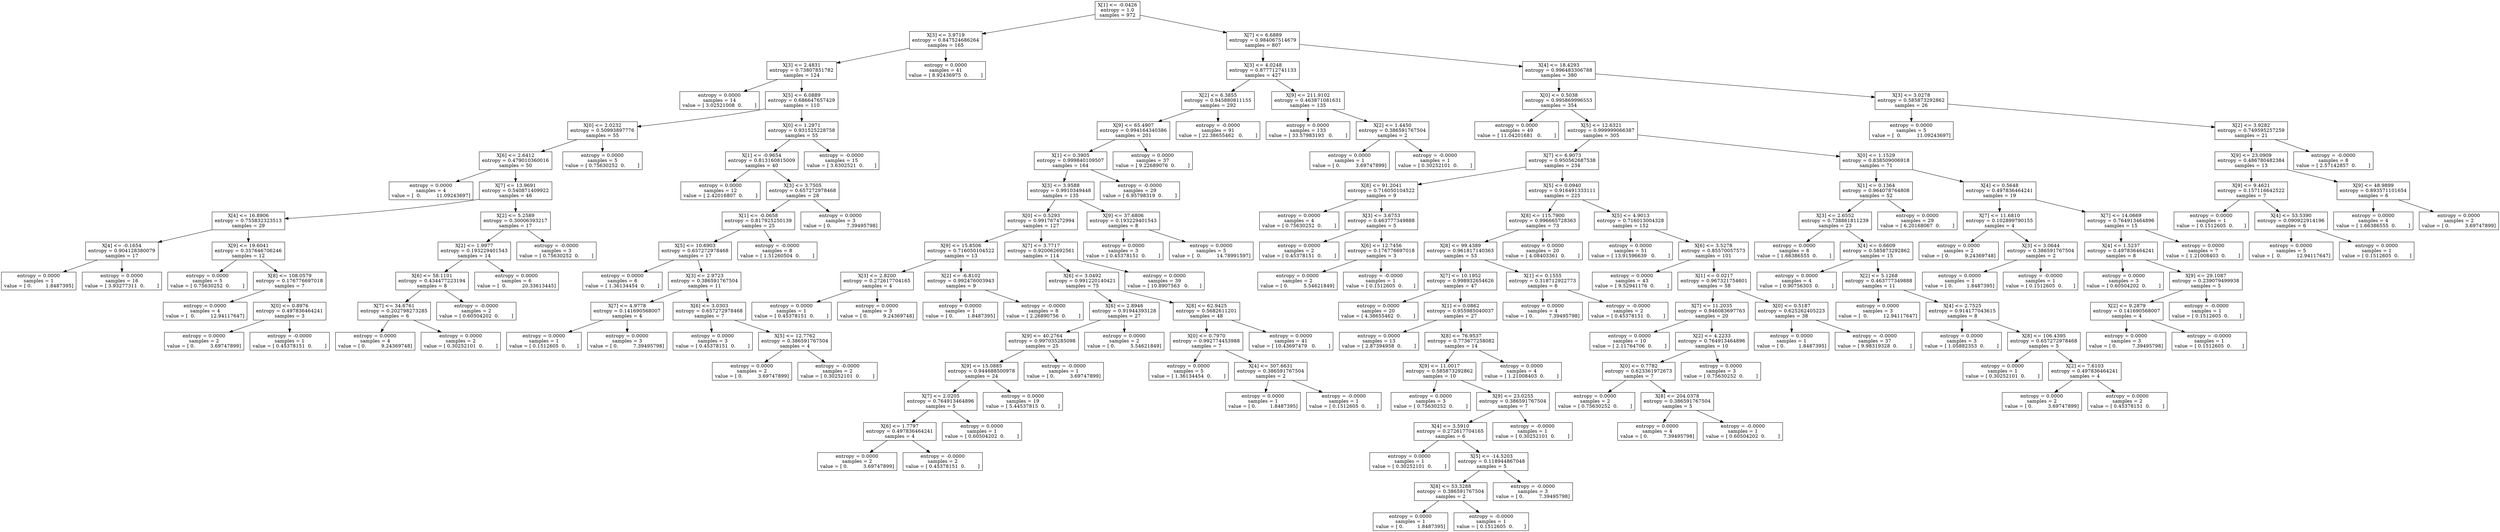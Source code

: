 digraph Tree {
0 [label="X[1] <= -0.0426\nentropy = 1.0\nsamples = 972", shape="box"] ;
1 [label="X[3] <= 3.9719\nentropy = 0.847524686264\nsamples = 165", shape="box"] ;
0 -> 1 ;
2 [label="X[3] <= 2.4831\nentropy = 0.73807851782\nsamples = 124", shape="box"] ;
1 -> 2 ;
3 [label="entropy = 0.0000\nsamples = 14\nvalue = [ 3.02521008  0.        ]", shape="box"] ;
2 -> 3 ;
4 [label="X[5] <= 6.0889\nentropy = 0.686647657429\nsamples = 110", shape="box"] ;
2 -> 4 ;
5 [label="X[0] <= 2.0232\nentropy = 0.50993897776\nsamples = 55", shape="box"] ;
4 -> 5 ;
6 [label="X[6] <= 2.6412\nentropy = 0.479010360016\nsamples = 50", shape="box"] ;
5 -> 6 ;
7 [label="entropy = 0.0000\nsamples = 4\nvalue = [  0.          11.09243697]", shape="box"] ;
6 -> 7 ;
8 [label="X[7] <= 13.9691\nentropy = 0.540871409922\nsamples = 46", shape="box"] ;
6 -> 8 ;
9 [label="X[4] <= 16.8906\nentropy = 0.755832323513\nsamples = 29", shape="box"] ;
8 -> 9 ;
10 [label="X[4] <= -0.1654\nentropy = 0.904128380079\nsamples = 17", shape="box"] ;
9 -> 10 ;
11 [label="entropy = 0.0000\nsamples = 1\nvalue = [ 0.         1.8487395]", shape="box"] ;
10 -> 11 ;
12 [label="entropy = 0.0000\nsamples = 16\nvalue = [ 3.93277311  0.        ]", shape="box"] ;
10 -> 12 ;
13 [label="X[9] <= 19.6041\nentropy = 0.357646706246\nsamples = 12", shape="box"] ;
9 -> 13 ;
14 [label="entropy = 0.0000\nsamples = 5\nvalue = [ 0.75630252  0.        ]", shape="box"] ;
13 -> 14 ;
15 [label="X[8] <= 108.0579\nentropy = 0.176776697018\nsamples = 7", shape="box"] ;
13 -> 15 ;
16 [label="entropy = 0.0000\nsamples = 4\nvalue = [  0.          12.94117647]", shape="box"] ;
15 -> 16 ;
17 [label="X[0] <= 0.8976\nentropy = 0.497836464241\nsamples = 3", shape="box"] ;
15 -> 17 ;
18 [label="entropy = 0.0000\nsamples = 2\nvalue = [ 0.          3.69747899]", shape="box"] ;
17 -> 18 ;
19 [label="entropy = -0.0000\nsamples = 1\nvalue = [ 0.45378151  0.        ]", shape="box"] ;
17 -> 19 ;
20 [label="X[2] <= 5.2589\nentropy = 0.30006393217\nsamples = 17", shape="box"] ;
8 -> 20 ;
21 [label="X[2] <= 1.9977\nentropy = 0.193229401543\nsamples = 14", shape="box"] ;
20 -> 21 ;
22 [label="X[6] <= 58.1101\nentropy = 0.434477223194\nsamples = 8", shape="box"] ;
21 -> 22 ;
23 [label="X[7] <= 34.6761\nentropy = 0.202798273285\nsamples = 6", shape="box"] ;
22 -> 23 ;
24 [label="entropy = 0.0000\nsamples = 4\nvalue = [ 0.          9.24369748]", shape="box"] ;
23 -> 24 ;
25 [label="entropy = 0.0000\nsamples = 2\nvalue = [ 0.30252101  0.        ]", shape="box"] ;
23 -> 25 ;
26 [label="entropy = -0.0000\nsamples = 2\nvalue = [ 0.60504202  0.        ]", shape="box"] ;
22 -> 26 ;
27 [label="entropy = 0.0000\nsamples = 6\nvalue = [  0.          20.33613445]", shape="box"] ;
21 -> 27 ;
28 [label="entropy = -0.0000\nsamples = 3\nvalue = [ 0.75630252  0.        ]", shape="box"] ;
20 -> 28 ;
29 [label="entropy = 0.0000\nsamples = 5\nvalue = [ 0.75630252  0.        ]", shape="box"] ;
5 -> 29 ;
30 [label="X[0] <= 1.2971\nentropy = 0.931525228758\nsamples = 55", shape="box"] ;
4 -> 30 ;
31 [label="X[1] <= -0.9654\nentropy = 0.813160815009\nsamples = 40", shape="box"] ;
30 -> 31 ;
32 [label="entropy = 0.0000\nsamples = 12\nvalue = [ 2.42016807  0.        ]", shape="box"] ;
31 -> 32 ;
33 [label="X[3] <= 3.7505\nentropy = 0.657272978468\nsamples = 28", shape="box"] ;
31 -> 33 ;
34 [label="X[1] <= -0.0658\nentropy = 0.817925250139\nsamples = 25", shape="box"] ;
33 -> 34 ;
35 [label="X[5] <= 10.6903\nentropy = 0.657272978468\nsamples = 17", shape="box"] ;
34 -> 35 ;
36 [label="entropy = 0.0000\nsamples = 6\nvalue = [ 1.36134454  0.        ]", shape="box"] ;
35 -> 36 ;
37 [label="X[3] <= 2.9723\nentropy = 0.386591767504\nsamples = 11", shape="box"] ;
35 -> 37 ;
38 [label="X[7] <= 4.9778\nentropy = 0.141690568007\nsamples = 4", shape="box"] ;
37 -> 38 ;
39 [label="entropy = 0.0000\nsamples = 1\nvalue = [ 0.1512605  0.       ]", shape="box"] ;
38 -> 39 ;
40 [label="entropy = 0.0000\nsamples = 3\nvalue = [ 0.          7.39495798]", shape="box"] ;
38 -> 40 ;
41 [label="X[6] <= 3.0303\nentropy = 0.657272978468\nsamples = 7", shape="box"] ;
37 -> 41 ;
42 [label="entropy = 0.0000\nsamples = 3\nvalue = [ 0.45378151  0.        ]", shape="box"] ;
41 -> 42 ;
43 [label="X[5] <= 12.7762\nentropy = 0.386591767504\nsamples = 4", shape="box"] ;
41 -> 43 ;
44 [label="entropy = 0.0000\nsamples = 2\nvalue = [ 0.          3.69747899]", shape="box"] ;
43 -> 44 ;
45 [label="entropy = -0.0000\nsamples = 2\nvalue = [ 0.30252101  0.        ]", shape="box"] ;
43 -> 45 ;
46 [label="entropy = -0.0000\nsamples = 8\nvalue = [ 1.51260504  0.        ]", shape="box"] ;
34 -> 46 ;
47 [label="entropy = 0.0000\nsamples = 3\nvalue = [ 0.          7.39495798]", shape="box"] ;
33 -> 47 ;
48 [label="entropy = -0.0000\nsamples = 15\nvalue = [ 3.6302521  0.       ]", shape="box"] ;
30 -> 48 ;
49 [label="entropy = 0.0000\nsamples = 41\nvalue = [ 8.92436975  0.        ]", shape="box"] ;
1 -> 49 ;
50 [label="X[7] <= 6.6889\nentropy = 0.984067514679\nsamples = 807", shape="box"] ;
0 -> 50 ;
51 [label="X[3] <= 4.0248\nentropy = 0.877712741133\nsamples = 427", shape="box"] ;
50 -> 51 ;
52 [label="X[2] <= 6.3855\nentropy = 0.945880811155\nsamples = 292", shape="box"] ;
51 -> 52 ;
53 [label="X[9] <= 65.4907\nentropy = 0.994164340386\nsamples = 201", shape="box"] ;
52 -> 53 ;
54 [label="X[1] <= 0.3905\nentropy = 0.999840109507\nsamples = 164", shape="box"] ;
53 -> 54 ;
55 [label="X[3] <= 3.9588\nentropy = 0.9910349448\nsamples = 135", shape="box"] ;
54 -> 55 ;
56 [label="X[0] <= 0.5293\nentropy = 0.991767472994\nsamples = 127", shape="box"] ;
55 -> 56 ;
57 [label="X[9] <= 15.8506\nentropy = 0.716050104522\nsamples = 13", shape="box"] ;
56 -> 57 ;
58 [label="X[3] <= 2.8200\nentropy = 0.272617704165\nsamples = 4", shape="box"] ;
57 -> 58 ;
59 [label="entropy = 0.0000\nsamples = 1\nvalue = [ 0.45378151  0.        ]", shape="box"] ;
58 -> 59 ;
60 [label="entropy = 0.0000\nsamples = 3\nvalue = [ 0.          9.24369748]", shape="box"] ;
58 -> 60 ;
61 [label="X[2] <= -6.8102\nentropy = 0.992476003943\nsamples = 9", shape="box"] ;
57 -> 61 ;
62 [label="entropy = 0.0000\nsamples = 1\nvalue = [ 0.         1.8487395]", shape="box"] ;
61 -> 62 ;
63 [label="entropy = -0.0000\nsamples = 8\nvalue = [ 2.26890756  0.        ]", shape="box"] ;
61 -> 63 ;
64 [label="X[7] <= 3.7717\nentropy = 0.920062692561\nsamples = 114", shape="box"] ;
56 -> 64 ;
65 [label="X[6] <= 3.0492\nentropy = 0.991220140421\nsamples = 75", shape="box"] ;
64 -> 65 ;
66 [label="X[6] <= 2.8946\nentropy = 0.91944393128\nsamples = 27", shape="box"] ;
65 -> 66 ;
67 [label="X[9] <= 40.2764\nentropy = 0.997035285098\nsamples = 25", shape="box"] ;
66 -> 67 ;
68 [label="X[9] <= 15.0885\nentropy = 0.944688500978\nsamples = 24", shape="box"] ;
67 -> 68 ;
69 [label="X[7] <= 2.0205\nentropy = 0.764913464896\nsamples = 5", shape="box"] ;
68 -> 69 ;
70 [label="X[6] <= 1.7797\nentropy = 0.497836464241\nsamples = 4", shape="box"] ;
69 -> 70 ;
71 [label="entropy = 0.0000\nsamples = 2\nvalue = [ 0.          3.69747899]", shape="box"] ;
70 -> 71 ;
72 [label="entropy = -0.0000\nsamples = 2\nvalue = [ 0.45378151  0.        ]", shape="box"] ;
70 -> 72 ;
73 [label="entropy = 0.0000\nsamples = 1\nvalue = [ 0.60504202  0.        ]", shape="box"] ;
69 -> 73 ;
74 [label="entropy = 0.0000\nsamples = 19\nvalue = [ 5.44537815  0.        ]", shape="box"] ;
68 -> 74 ;
75 [label="entropy = -0.0000\nsamples = 1\nvalue = [ 0.          3.69747899]", shape="box"] ;
67 -> 75 ;
76 [label="entropy = 0.0000\nsamples = 2\nvalue = [ 0.          5.54621849]", shape="box"] ;
66 -> 76 ;
77 [label="X[8] <= 62.9425\nentropy = 0.5682611201\nsamples = 48", shape="box"] ;
65 -> 77 ;
78 [label="X[0] <= 0.7970\nentropy = 0.992774453988\nsamples = 7", shape="box"] ;
77 -> 78 ;
79 [label="entropy = 0.0000\nsamples = 5\nvalue = [ 1.36134454  0.        ]", shape="box"] ;
78 -> 79 ;
80 [label="X[4] <= 307.6631\nentropy = 0.386591767504\nsamples = 2", shape="box"] ;
78 -> 80 ;
81 [label="entropy = 0.0000\nsamples = 1\nvalue = [ 0.         1.8487395]", shape="box"] ;
80 -> 81 ;
82 [label="entropy = -0.0000\nsamples = 1\nvalue = [ 0.1512605  0.       ]", shape="box"] ;
80 -> 82 ;
83 [label="entropy = 0.0000\nsamples = 41\nvalue = [ 10.43697479   0.        ]", shape="box"] ;
77 -> 83 ;
84 [label="entropy = 0.0000\nsamples = 39\nvalue = [ 10.8907563   0.       ]", shape="box"] ;
64 -> 84 ;
85 [label="X[9] <= 37.6806\nentropy = 0.193229401543\nsamples = 8", shape="box"] ;
55 -> 85 ;
86 [label="entropy = 0.0000\nsamples = 3\nvalue = [ 0.45378151  0.        ]", shape="box"] ;
85 -> 86 ;
87 [label="entropy = 0.0000\nsamples = 5\nvalue = [  0.          14.78991597]", shape="box"] ;
85 -> 87 ;
88 [label="entropy = -0.0000\nsamples = 29\nvalue = [ 6.95798319  0.        ]", shape="box"] ;
54 -> 88 ;
89 [label="entropy = 0.0000\nsamples = 37\nvalue = [ 9.22689076  0.        ]", shape="box"] ;
53 -> 89 ;
90 [label="entropy = -0.0000\nsamples = 91\nvalue = [ 22.38655462   0.        ]", shape="box"] ;
52 -> 90 ;
91 [label="X[9] <= 211.9102\nentropy = 0.463871081631\nsamples = 135", shape="box"] ;
51 -> 91 ;
92 [label="entropy = 0.0000\nsamples = 133\nvalue = [ 33.57983193   0.        ]", shape="box"] ;
91 -> 92 ;
93 [label="X[2] <= 1.4450\nentropy = 0.386591767504\nsamples = 2", shape="box"] ;
91 -> 93 ;
94 [label="entropy = 0.0000\nsamples = 1\nvalue = [ 0.          3.69747899]", shape="box"] ;
93 -> 94 ;
95 [label="entropy = -0.0000\nsamples = 1\nvalue = [ 0.30252101  0.        ]", shape="box"] ;
93 -> 95 ;
96 [label="X[4] <= 18.4293\nentropy = 0.996483306788\nsamples = 380", shape="box"] ;
50 -> 96 ;
97 [label="X[0] <= 0.5038\nentropy = 0.995869996553\nsamples = 354", shape="box"] ;
96 -> 97 ;
98 [label="entropy = 0.0000\nsamples = 49\nvalue = [ 11.04201681   0.        ]", shape="box"] ;
97 -> 98 ;
99 [label="X[5] <= 12.6321\nentropy = 0.999999066387\nsamples = 305", shape="box"] ;
97 -> 99 ;
100 [label="X[7] <= 6.9073\nentropy = 0.950562687538\nsamples = 234", shape="box"] ;
99 -> 100 ;
101 [label="X[8] <= 91.2041\nentropy = 0.716050104522\nsamples = 9", shape="box"] ;
100 -> 101 ;
102 [label="entropy = 0.0000\nsamples = 4\nvalue = [ 0.75630252  0.        ]", shape="box"] ;
101 -> 102 ;
103 [label="X[3] <= 3.6753\nentropy = 0.463777349888\nsamples = 5", shape="box"] ;
101 -> 103 ;
104 [label="entropy = 0.0000\nsamples = 2\nvalue = [ 0.45378151  0.        ]", shape="box"] ;
103 -> 104 ;
105 [label="X[6] <= 12.7456\nentropy = 0.176776697018\nsamples = 3", shape="box"] ;
103 -> 105 ;
106 [label="entropy = 0.0000\nsamples = 2\nvalue = [ 0.          5.54621849]", shape="box"] ;
105 -> 106 ;
107 [label="entropy = -0.0000\nsamples = 1\nvalue = [ 0.1512605  0.       ]", shape="box"] ;
105 -> 107 ;
108 [label="X[5] <= 0.0940\nentropy = 0.916491333111\nsamples = 225", shape="box"] ;
100 -> 108 ;
109 [label="X[8] <= 115.7900\nentropy = 0.996665728363\nsamples = 73", shape="box"] ;
108 -> 109 ;
110 [label="X[8] <= 99.4389\nentropy = 0.961817140363\nsamples = 53", shape="box"] ;
109 -> 110 ;
111 [label="X[7] <= 10.1952\nentropy = 0.998932654626\nsamples = 47", shape="box"] ;
110 -> 111 ;
112 [label="entropy = 0.0000\nsamples = 20\nvalue = [ 4.38655462  0.        ]", shape="box"] ;
111 -> 112 ;
113 [label="X[1] <= 0.0862\nentropy = 0.955985040037\nsamples = 27", shape="box"] ;
111 -> 113 ;
114 [label="entropy = 0.0000\nsamples = 13\nvalue = [ 2.87394958  0.        ]", shape="box"] ;
113 -> 114 ;
115 [label="X[8] <= 76.9537\nentropy = 0.773677258082\nsamples = 14", shape="box"] ;
113 -> 115 ;
116 [label="X[9] <= 11.0017\nentropy = 0.585873292862\nsamples = 10", shape="box"] ;
115 -> 116 ;
117 [label="entropy = 0.0000\nsamples = 3\nvalue = [ 0.75630252  0.        ]", shape="box"] ;
116 -> 117 ;
118 [label="X[9] <= 23.0255\nentropy = 0.386591767504\nsamples = 7", shape="box"] ;
116 -> 118 ;
119 [label="X[4] <= 3.5910\nentropy = 0.272617704165\nsamples = 6", shape="box"] ;
118 -> 119 ;
120 [label="entropy = 0.0000\nsamples = 1\nvalue = [ 0.30252101  0.        ]", shape="box"] ;
119 -> 120 ;
121 [label="X[5] <= -14.5203\nentropy = 0.118944867048\nsamples = 5", shape="box"] ;
119 -> 121 ;
122 [label="X[8] <= 53.3288\nentropy = 0.386591767504\nsamples = 2", shape="box"] ;
121 -> 122 ;
123 [label="entropy = 0.0000\nsamples = 1\nvalue = [ 0.         1.8487395]", shape="box"] ;
122 -> 123 ;
124 [label="entropy = -0.0000\nsamples = 1\nvalue = [ 0.1512605  0.       ]", shape="box"] ;
122 -> 124 ;
125 [label="entropy = -0.0000\nsamples = 3\nvalue = [ 0.          7.39495798]", shape="box"] ;
121 -> 125 ;
126 [label="entropy = -0.0000\nsamples = 1\nvalue = [ 0.30252101  0.        ]", shape="box"] ;
118 -> 126 ;
127 [label="entropy = 0.0000\nsamples = 4\nvalue = [ 1.21008403  0.        ]", shape="box"] ;
115 -> 127 ;
128 [label="X[1] <= 0.1555\nentropy = 0.318712922773\nsamples = 6", shape="box"] ;
110 -> 128 ;
129 [label="entropy = 0.0000\nsamples = 4\nvalue = [ 0.          7.39495798]", shape="box"] ;
128 -> 129 ;
130 [label="entropy = -0.0000\nsamples = 2\nvalue = [ 0.45378151  0.        ]", shape="box"] ;
128 -> 130 ;
131 [label="entropy = 0.0000\nsamples = 20\nvalue = [ 4.08403361  0.        ]", shape="box"] ;
109 -> 131 ;
132 [label="X[5] <= 4.9013\nentropy = 0.716013004328\nsamples = 152", shape="box"] ;
108 -> 132 ;
133 [label="entropy = 0.0000\nsamples = 51\nvalue = [ 13.91596639   0.        ]", shape="box"] ;
132 -> 133 ;
134 [label="X[6] <= 3.5278\nentropy = 0.85570057573\nsamples = 101", shape="box"] ;
132 -> 134 ;
135 [label="entropy = 0.0000\nsamples = 43\nvalue = [ 9.52941176  0.        ]", shape="box"] ;
134 -> 135 ;
136 [label="X[1] <= 0.0217\nentropy = 0.967321754601\nsamples = 58", shape="box"] ;
134 -> 136 ;
137 [label="X[7] <= 11.2035\nentropy = 0.946083697763\nsamples = 20", shape="box"] ;
136 -> 137 ;
138 [label="entropy = 0.0000\nsamples = 10\nvalue = [ 2.11764706  0.        ]", shape="box"] ;
137 -> 138 ;
139 [label="X[2] <= 4.2233\nentropy = 0.764913464896\nsamples = 10", shape="box"] ;
137 -> 139 ;
140 [label="X[0] <= 0.7782\nentropy = 0.623361972673\nsamples = 7", shape="box"] ;
139 -> 140 ;
141 [label="entropy = 0.0000\nsamples = 2\nvalue = [ 0.75630252  0.        ]", shape="box"] ;
140 -> 141 ;
142 [label="X[8] <= 204.0378\nentropy = 0.386591767504\nsamples = 5", shape="box"] ;
140 -> 142 ;
143 [label="entropy = 0.0000\nsamples = 4\nvalue = [ 0.          7.39495798]", shape="box"] ;
142 -> 143 ;
144 [label="entropy = -0.0000\nsamples = 1\nvalue = [ 0.60504202  0.        ]", shape="box"] ;
142 -> 144 ;
145 [label="entropy = 0.0000\nsamples = 3\nvalue = [ 0.75630252  0.        ]", shape="box"] ;
139 -> 145 ;
146 [label="X[0] <= 0.5187\nentropy = 0.625262405223\nsamples = 38", shape="box"] ;
136 -> 146 ;
147 [label="entropy = 0.0000\nsamples = 1\nvalue = [ 0.         1.8487395]", shape="box"] ;
146 -> 147 ;
148 [label="entropy = -0.0000\nsamples = 37\nvalue = [ 9.98319328  0.        ]", shape="box"] ;
146 -> 148 ;
149 [label="X[0] <= 1.1529\nentropy = 0.838509006918\nsamples = 71", shape="box"] ;
99 -> 149 ;
150 [label="X[1] <= 0.1364\nentropy = 0.964078764808\nsamples = 52", shape="box"] ;
149 -> 150 ;
151 [label="X[3] <= 2.6552\nentropy = 0.738861811239\nsamples = 23", shape="box"] ;
150 -> 151 ;
152 [label="entropy = 0.0000\nsamples = 8\nvalue = [ 1.66386555  0.        ]", shape="box"] ;
151 -> 152 ;
153 [label="X[4] <= 0.6609\nentropy = 0.585873292862\nsamples = 15", shape="box"] ;
151 -> 153 ;
154 [label="entropy = 0.0000\nsamples = 4\nvalue = [ 0.90756303  0.        ]", shape="box"] ;
153 -> 154 ;
155 [label="X[2] <= 5.1268\nentropy = 0.463777349888\nsamples = 11", shape="box"] ;
153 -> 155 ;
156 [label="entropy = 0.0000\nsamples = 3\nvalue = [  0.          12.94117647]", shape="box"] ;
155 -> 156 ;
157 [label="X[4] <= 2.7525\nentropy = 0.914177043615\nsamples = 8", shape="box"] ;
155 -> 157 ;
158 [label="entropy = 0.0000\nsamples = 3\nvalue = [ 1.05882353  0.        ]", shape="box"] ;
157 -> 158 ;
159 [label="X[8] <= 106.4395\nentropy = 0.657272978468\nsamples = 5", shape="box"] ;
157 -> 159 ;
160 [label="entropy = 0.0000\nsamples = 1\nvalue = [ 0.30252101  0.        ]", shape="box"] ;
159 -> 160 ;
161 [label="X[2] <= 7.6103\nentropy = 0.497836464241\nsamples = 4", shape="box"] ;
159 -> 161 ;
162 [label="entropy = 0.0000\nsamples = 2\nvalue = [ 0.          3.69747899]", shape="box"] ;
161 -> 162 ;
163 [label="entropy = 0.0000\nsamples = 2\nvalue = [ 0.45378151  0.        ]", shape="box"] ;
161 -> 163 ;
164 [label="entropy = 0.0000\nsamples = 29\nvalue = [ 6.20168067  0.        ]", shape="box"] ;
150 -> 164 ;
165 [label="X[4] <= 0.5648\nentropy = 0.497836464241\nsamples = 19", shape="box"] ;
149 -> 165 ;
166 [label="X[7] <= 11.6810\nentropy = 0.102899790155\nsamples = 4", shape="box"] ;
165 -> 166 ;
167 [label="entropy = 0.0000\nsamples = 2\nvalue = [ 0.          9.24369748]", shape="box"] ;
166 -> 167 ;
168 [label="X[3] <= 3.0644\nentropy = 0.386591767504\nsamples = 2", shape="box"] ;
166 -> 168 ;
169 [label="entropy = 0.0000\nsamples = 1\nvalue = [ 0.         1.8487395]", shape="box"] ;
168 -> 169 ;
170 [label="entropy = -0.0000\nsamples = 1\nvalue = [ 0.1512605  0.       ]", shape="box"] ;
168 -> 170 ;
171 [label="X[7] <= 14.0669\nentropy = 0.764913464896\nsamples = 15", shape="box"] ;
165 -> 171 ;
172 [label="X[4] <= 1.5237\nentropy = 0.497836464241\nsamples = 8", shape="box"] ;
171 -> 172 ;
173 [label="entropy = 0.0000\nsamples = 3\nvalue = [ 0.60504202  0.        ]", shape="box"] ;
172 -> 173 ;
174 [label="X[9] <= 29.1087\nentropy = 0.239079499938\nsamples = 5", shape="box"] ;
172 -> 174 ;
175 [label="X[2] <= 9.2879\nentropy = 0.141690568007\nsamples = 4", shape="box"] ;
174 -> 175 ;
176 [label="entropy = 0.0000\nsamples = 3\nvalue = [ 0.          7.39495798]", shape="box"] ;
175 -> 176 ;
177 [label="entropy = -0.0000\nsamples = 1\nvalue = [ 0.1512605  0.       ]", shape="box"] ;
175 -> 177 ;
178 [label="entropy = -0.0000\nsamples = 1\nvalue = [ 0.1512605  0.       ]", shape="box"] ;
174 -> 178 ;
179 [label="entropy = 0.0000\nsamples = 7\nvalue = [ 1.21008403  0.        ]", shape="box"] ;
171 -> 179 ;
180 [label="X[3] <= 3.0278\nentropy = 0.585873292862\nsamples = 26", shape="box"] ;
96 -> 180 ;
181 [label="entropy = 0.0000\nsamples = 5\nvalue = [  0.          11.09243697]", shape="box"] ;
180 -> 181 ;
182 [label="X[2] <= 3.9282\nentropy = 0.749595257259\nsamples = 21", shape="box"] ;
180 -> 182 ;
183 [label="X[9] <= 23.0909\nentropy = 0.486780482384\nsamples = 13", shape="box"] ;
182 -> 183 ;
184 [label="X[9] <= 9.4621\nentropy = 0.157116642522\nsamples = 7", shape="box"] ;
183 -> 184 ;
185 [label="entropy = 0.0000\nsamples = 1\nvalue = [ 0.1512605  0.       ]", shape="box"] ;
184 -> 185 ;
186 [label="X[4] <= 53.5390\nentropy = 0.090922914196\nsamples = 6", shape="box"] ;
184 -> 186 ;
187 [label="entropy = 0.0000\nsamples = 5\nvalue = [  0.          12.94117647]", shape="box"] ;
186 -> 187 ;
188 [label="entropy = 0.0000\nsamples = 1\nvalue = [ 0.1512605  0.       ]", shape="box"] ;
186 -> 188 ;
189 [label="X[9] <= 48.9899\nentropy = 0.893571101654\nsamples = 6", shape="box"] ;
183 -> 189 ;
190 [label="entropy = 0.0000\nsamples = 4\nvalue = [ 1.66386555  0.        ]", shape="box"] ;
189 -> 190 ;
191 [label="entropy = 0.0000\nsamples = 2\nvalue = [ 0.          3.69747899]", shape="box"] ;
189 -> 191 ;
192 [label="entropy = -0.0000\nsamples = 8\nvalue = [ 2.57142857  0.        ]", shape="box"] ;
182 -> 192 ;
}